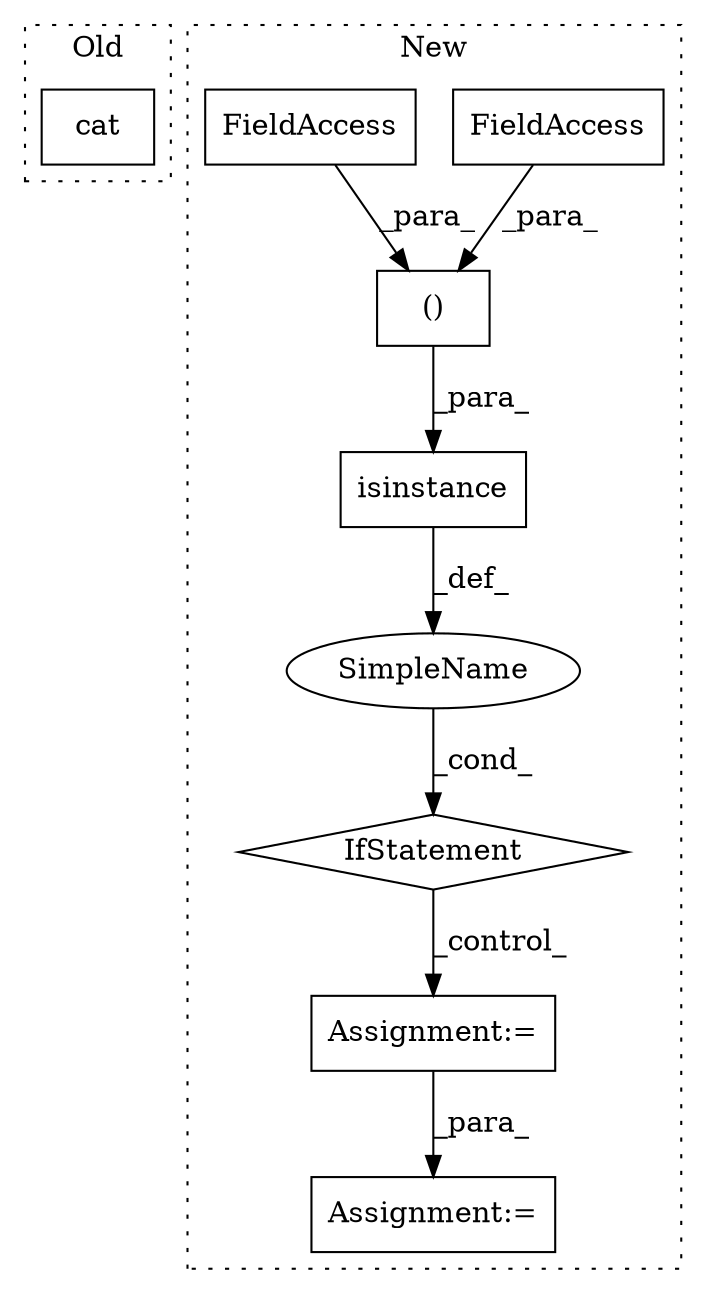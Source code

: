digraph G {
subgraph cluster0 {
1 [label="cat" a="32" s="19177,19186" l="4,1" shape="box"];
label = "Old";
style="dotted";
}
subgraph cluster1 {
2 [label="isinstance" a="32" s="18901,18952" l="11,2" shape="box"];
3 [label="IfStatement" a="25" s="18896,18954" l="4,2" shape="diamond"];
4 [label="SimpleName" a="42" s="" l="" shape="ellipse"];
5 [label="Assignment:=" a="7" s="18976" l="1" shape="box"];
6 [label="Assignment:=" a="7" s="19025" l="1" shape="box"];
7 [label="()" a="106" s="18930" l="22" shape="box"];
8 [label="FieldAccess" a="22" s="18948" l="4" shape="box"];
9 [label="FieldAccess" a="22" s="18930" l="5" shape="box"];
label = "New";
style="dotted";
}
2 -> 4 [label="_def_"];
3 -> 5 [label="_control_"];
4 -> 3 [label="_cond_"];
5 -> 6 [label="_para_"];
7 -> 2 [label="_para_"];
8 -> 7 [label="_para_"];
9 -> 7 [label="_para_"];
}